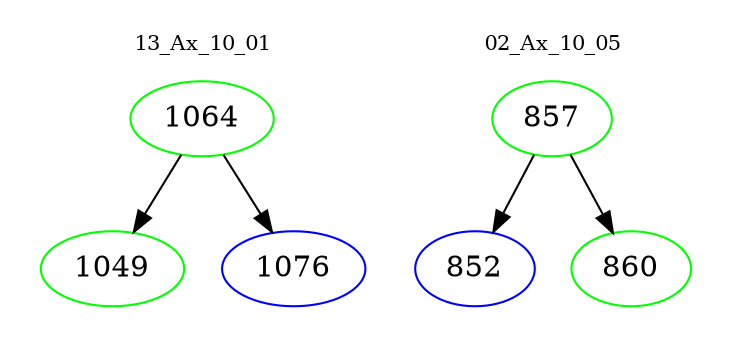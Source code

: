 digraph{
subgraph cluster_0 {
color = white
label = "13_Ax_10_01";
fontsize=10;
T0_1064 [label="1064", color="green"]
T0_1064 -> T0_1049 [color="black"]
T0_1049 [label="1049", color="green"]
T0_1064 -> T0_1076 [color="black"]
T0_1076 [label="1076", color="blue"]
}
subgraph cluster_1 {
color = white
label = "02_Ax_10_05";
fontsize=10;
T1_857 [label="857", color="green"]
T1_857 -> T1_852 [color="black"]
T1_852 [label="852", color="blue"]
T1_857 -> T1_860 [color="black"]
T1_860 [label="860", color="green"]
}
}
